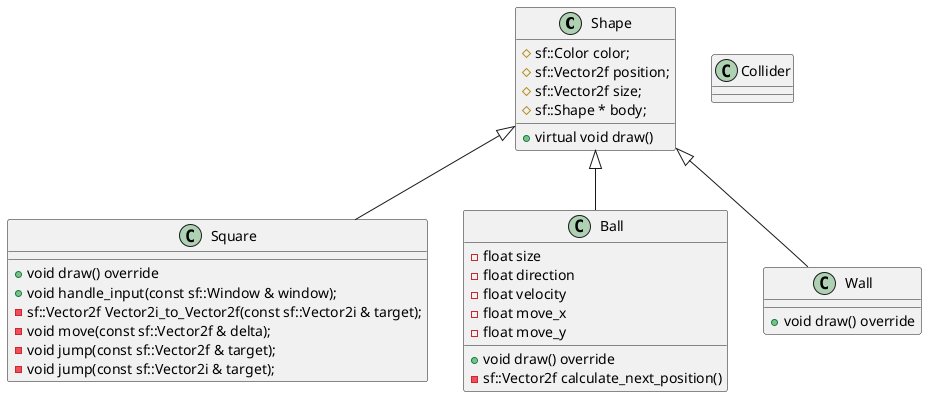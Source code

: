 @startuml walls_and_bouncing

class Shape {
  # sf::Color color;
  # sf::Vector2f position;
  # sf::Vector2f size;
  # sf::Shape * body;
  + virtual void draw()
}

class Square {
  + void draw() override
  + void handle_input(const sf::Window & window);
  - sf::Vector2f Vector2i_to_Vector2f(const sf::Vector2i & target);
  - void move(const sf::Vector2f & delta);
  - void jump(const sf::Vector2f & target);
  - void jump(const sf::Vector2i & target);
}

class Ball {
  - float size
  - float direction
  - float velocity
  - float move_x
  - float move_y
  + void draw() override
  - sf::Vector2f calculate_next_position()
}

class Wall {
  + void draw() override
}

class Collider {

}

Shape <|-- Square
Shape <|-- Ball
Shape <|-- Wall

@enduml